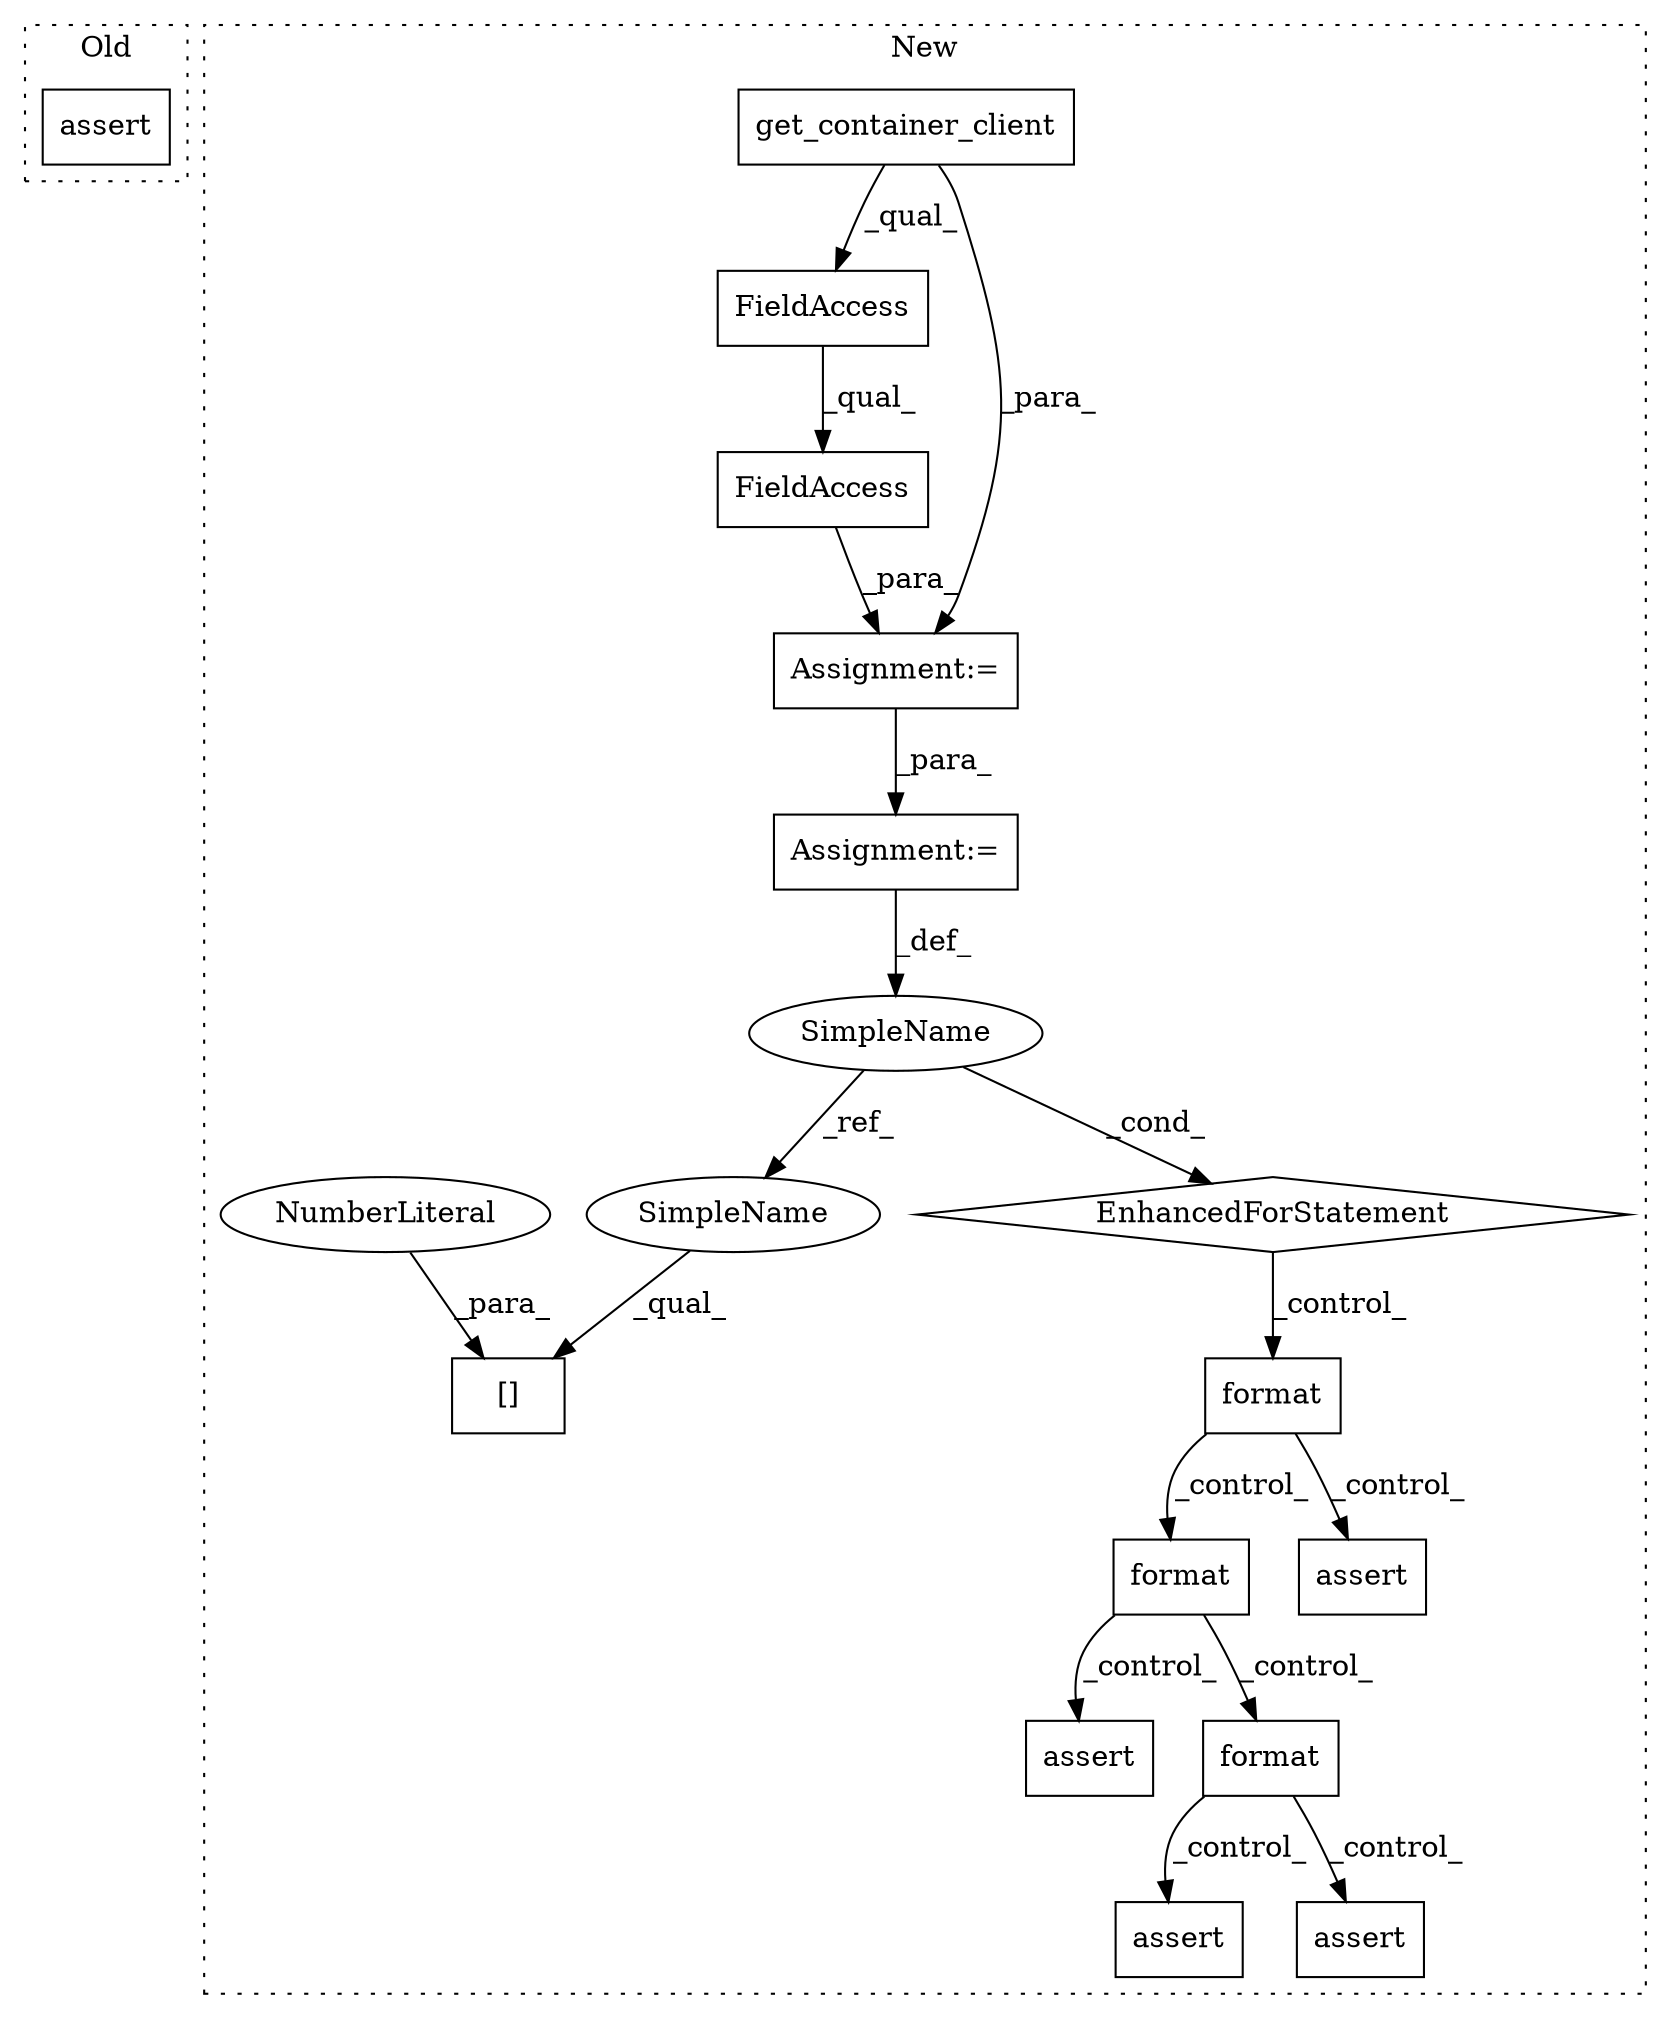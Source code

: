digraph G {
subgraph cluster0 {
1 [label="assert" a="32" s="7490,7760" l="17,1" shape="box"];
label = "Old";
style="dotted";
}
subgraph cluster1 {
2 [label="get_container_client" a="32" s="7661" l="22" shape="box"];
3 [label="[]" a="2" s="7849,7860" l="10,1" shape="box"];
4 [label="NumberLiteral" a="34" s="7859" l="1" shape="ellipse"];
5 [label="FieldAccess" a="22" s="7654" l="41" shape="box"];
6 [label="SimpleName" a="42" s="7773" l="9" shape="ellipse"];
7 [label="EnhancedForStatement" a="70" s="7716,7799" l="53,2" shape="diamond"];
8 [label="assert" a="6" s="8172" l="7" shape="box"];
9 [label="FieldAccess" a="22" s="7654" l="56" shape="box"];
10 [label="assert" a="6" s="8231" l="7" shape="box"];
11 [label="Assignment:=" a="7" s="7653" l="1" shape="box"];
12 [label="Assignment:=" a="7" s="7716,7799" l="53,2" shape="box"];
13 [label="format" a="32" s="8015,8031" l="7,1" shape="box"];
14 [label="assert" a="6" s="8044" l="7" shape="box"];
15 [label="format" a="32" s="7900,7916" l="7,1" shape="box"];
16 [label="assert" a="6" s="7929" l="7" shape="box"];
17 [label="format" a="32" s="8133,8159" l="7,1" shape="box"];
18 [label="SimpleName" a="42" s="7849" l="9" shape="ellipse"];
label = "New";
style="dotted";
}
2 -> 5 [label="_qual_"];
2 -> 11 [label="_para_"];
4 -> 3 [label="_para_"];
5 -> 9 [label="_qual_"];
6 -> 18 [label="_ref_"];
6 -> 7 [label="_cond_"];
7 -> 15 [label="_control_"];
9 -> 11 [label="_para_"];
11 -> 12 [label="_para_"];
12 -> 6 [label="_def_"];
13 -> 17 [label="_control_"];
13 -> 14 [label="_control_"];
15 -> 16 [label="_control_"];
15 -> 13 [label="_control_"];
17 -> 10 [label="_control_"];
17 -> 8 [label="_control_"];
18 -> 3 [label="_qual_"];
}
